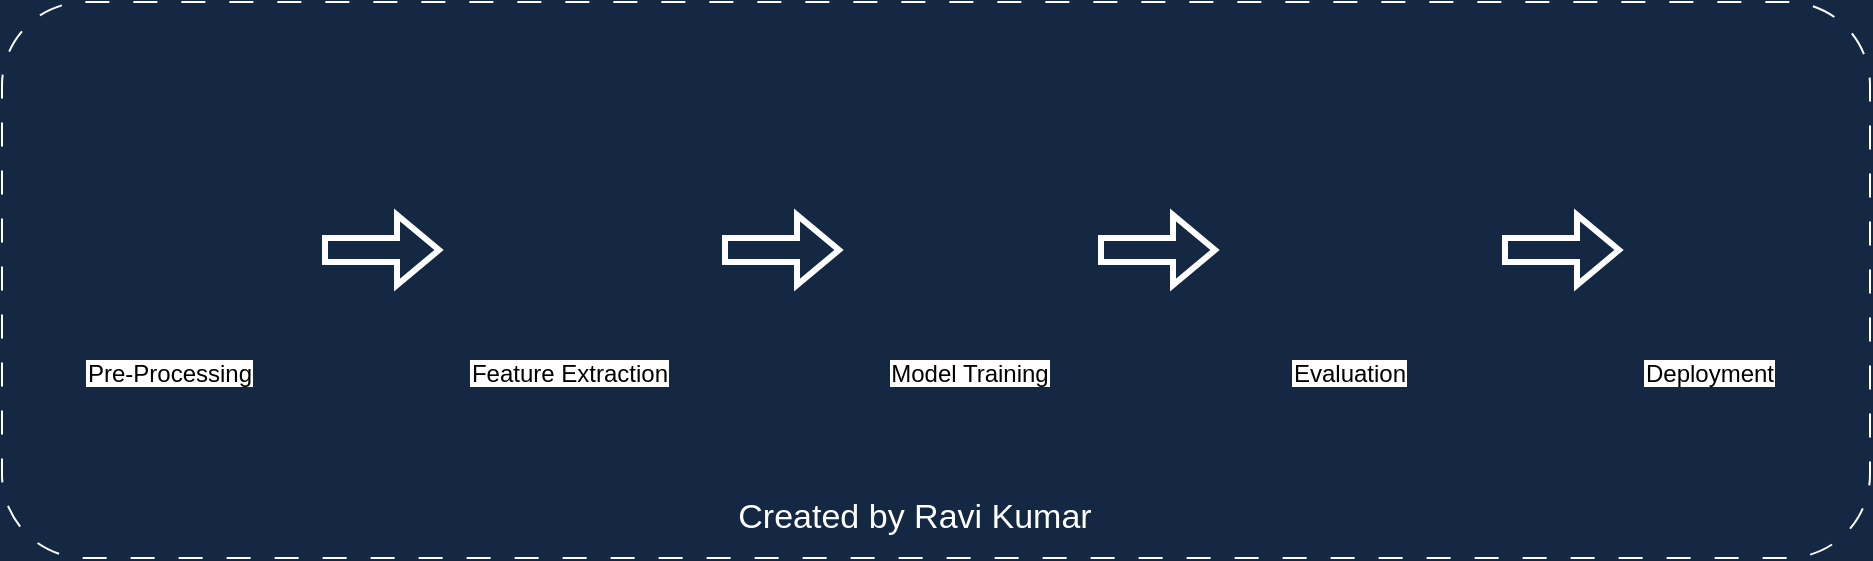 <mxfile version="20.8.1" type="github">
  <diagram id="N1Ucvt5TA4y9TpFKbav6" name="Page-1">
    <mxGraphModel dx="1588" dy="940" grid="0" gridSize="10" guides="1" tooltips="1" connect="1" arrows="1" fold="1" page="1" pageScale="1" pageWidth="1200" pageHeight="1920" background="#142844" math="0" shadow="0">
      <root>
        <mxCell id="0" />
        <mxCell id="1" parent="0" />
        <mxCell id="Uo85FaDkzYxZK67l30th-2" value="Pre-Processing" style="shape=image;verticalLabelPosition=bottom;labelBackgroundColor=default;verticalAlign=top;aspect=fixed;imageAspect=0;image=https://cdn-icons-png.flaticon.com/128/4149/4149680.png;" vertex="1" parent="1">
          <mxGeometry x="165" y="273" width="128" height="128" as="geometry" />
        </mxCell>
        <mxCell id="Uo85FaDkzYxZK67l30th-3" value="Feature Extraction" style="shape=image;verticalLabelPosition=bottom;labelBackgroundColor=default;verticalAlign=top;aspect=fixed;imageAspect=0;image=https://cdn-icons-png.flaticon.com/128/1456/1456535.png;" vertex="1" parent="1">
          <mxGeometry x="365" y="273" width="128" height="128" as="geometry" />
        </mxCell>
        <mxCell id="Uo85FaDkzYxZK67l30th-4" value="Model Training" style="shape=image;verticalLabelPosition=bottom;labelBackgroundColor=default;verticalAlign=top;aspect=fixed;imageAspect=0;image=https://cdn-icons-png.flaticon.com/128/1376/1376421.png;" vertex="1" parent="1">
          <mxGeometry x="565" y="273" width="128" height="128" as="geometry" />
        </mxCell>
        <mxCell id="Uo85FaDkzYxZK67l30th-5" value="Evaluation" style="shape=image;verticalLabelPosition=bottom;labelBackgroundColor=default;verticalAlign=top;aspect=fixed;imageAspect=0;image=https://cdn-icons-png.flaticon.com/128/1312/1312202.png;" vertex="1" parent="1">
          <mxGeometry x="755" y="273" width="128" height="128" as="geometry" />
        </mxCell>
        <mxCell id="Uo85FaDkzYxZK67l30th-6" value="Deployment" style="shape=image;verticalLabelPosition=bottom;labelBackgroundColor=default;verticalAlign=top;aspect=fixed;imageAspect=0;image=https://cdn-icons-png.flaticon.com/128/4471/4471714.png;" vertex="1" parent="1">
          <mxGeometry x="935" y="273" width="128" height="128" as="geometry" />
        </mxCell>
        <mxCell id="Uo85FaDkzYxZK67l30th-7" value="" style="shape=flexArrow;endArrow=classic;html=1;rounded=0;strokeColor=#FFFFFF;strokeWidth=3;" edge="1" parent="1">
          <mxGeometry width="50" height="50" relative="1" as="geometry">
            <mxPoint x="895" y="353" as="sourcePoint" />
            <mxPoint x="955" y="353" as="targetPoint" />
          </mxGeometry>
        </mxCell>
        <mxCell id="Uo85FaDkzYxZK67l30th-8" value="" style="shape=flexArrow;endArrow=classic;html=1;rounded=0;strokeColor=#FFFFFF;strokeWidth=3;" edge="1" parent="1">
          <mxGeometry width="50" height="50" relative="1" as="geometry">
            <mxPoint x="693" y="353" as="sourcePoint" />
            <mxPoint x="753" y="353" as="targetPoint" />
          </mxGeometry>
        </mxCell>
        <mxCell id="Uo85FaDkzYxZK67l30th-9" value="" style="shape=flexArrow;endArrow=classic;html=1;rounded=0;strokeColor=#FFFFFF;strokeWidth=3;" edge="1" parent="1">
          <mxGeometry width="50" height="50" relative="1" as="geometry">
            <mxPoint x="505" y="353" as="sourcePoint" />
            <mxPoint x="565" y="353" as="targetPoint" />
          </mxGeometry>
        </mxCell>
        <mxCell id="Uo85FaDkzYxZK67l30th-10" value="" style="shape=flexArrow;endArrow=classic;html=1;rounded=0;strokeColor=#FFFFFF;strokeWidth=3;" edge="1" parent="1">
          <mxGeometry x="-0.667" y="50" width="50" height="50" relative="1" as="geometry">
            <mxPoint x="305" y="353" as="sourcePoint" />
            <mxPoint x="365" y="353" as="targetPoint" />
            <mxPoint as="offset" />
          </mxGeometry>
        </mxCell>
        <mxCell id="Uo85FaDkzYxZK67l30th-11" value="" style="rounded=1;whiteSpace=wrap;html=1;fillColor=none;strokeColor=#FFFFFF;dashed=1;dashPattern=12 12;" vertex="1" parent="1">
          <mxGeometry x="145" y="229" width="934" height="278" as="geometry" />
        </mxCell>
        <mxCell id="Uo85FaDkzYxZK67l30th-12" value="&lt;font style=&quot;font-size: 17px;&quot; color=&quot;#ffffff&quot;&gt;Created by Ravi Kumar&lt;/font&gt;" style="text;html=1;align=center;verticalAlign=middle;resizable=0;points=[];autosize=1;strokeColor=none;fillColor=none;" vertex="1" parent="1">
          <mxGeometry x="503" y="471" width="195" height="32" as="geometry" />
        </mxCell>
      </root>
    </mxGraphModel>
  </diagram>
</mxfile>
